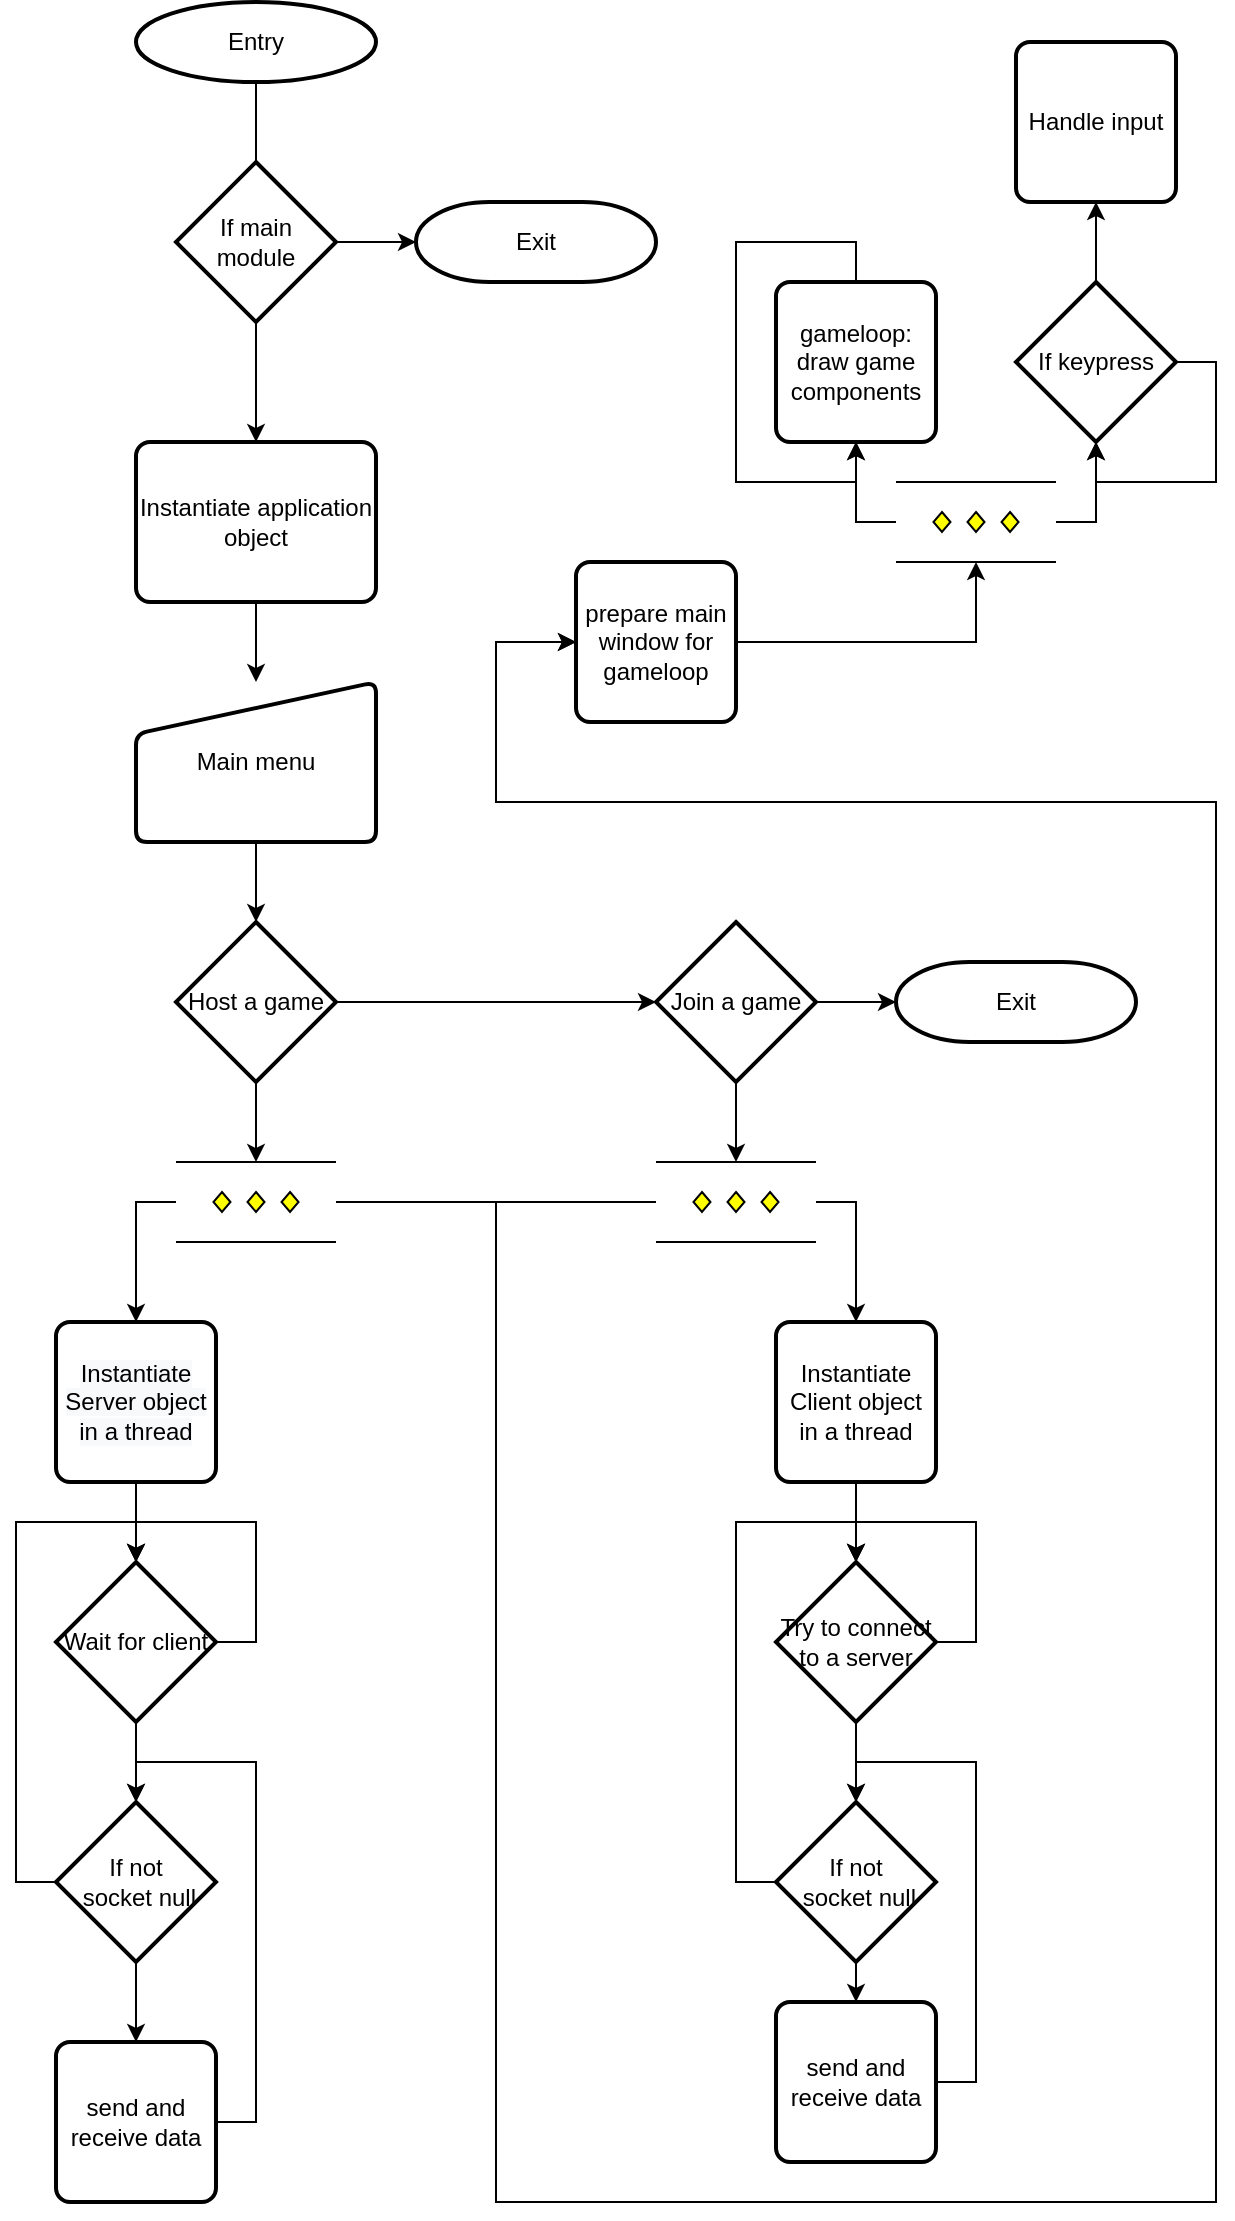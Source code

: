 <mxfile version="18.0.1" type="device"><diagram id="C5RBs43oDa-KdzZeNtuy" name="Page-1"><mxGraphModel dx="2188" dy="1318" grid="1" gridSize="10" guides="1" tooltips="1" connect="1" arrows="1" fold="1" page="1" pageScale="1" pageWidth="827" pageHeight="1169" math="0" shadow="0"><root><mxCell id="WIyWlLk6GJQsqaUBKTNV-0"/><mxCell id="WIyWlLk6GJQsqaUBKTNV-1" parent="WIyWlLk6GJQsqaUBKTNV-0"/><mxCell id="vn4T5cRfCdBUdh0lhl8w-9" style="edgeStyle=orthogonalEdgeStyle;rounded=0;orthogonalLoop=1;jettySize=auto;html=1;exitX=0.5;exitY=1;exitDx=0;exitDy=0;exitPerimeter=0;" edge="1" parent="WIyWlLk6GJQsqaUBKTNV-1" source="vn4T5cRfCdBUdh0lhl8w-8"><mxGeometry relative="1" as="geometry"><mxPoint x="140" y="160" as="targetPoint"/></mxGeometry></mxCell><mxCell id="vn4T5cRfCdBUdh0lhl8w-8" value="Entry" style="strokeWidth=2;html=1;shape=mxgraph.flowchart.start_1;whiteSpace=wrap;" vertex="1" parent="WIyWlLk6GJQsqaUBKTNV-1"><mxGeometry x="80" y="60" width="120" height="40" as="geometry"/></mxCell><mxCell id="vn4T5cRfCdBUdh0lhl8w-18" style="edgeStyle=orthogonalEdgeStyle;rounded=0;orthogonalLoop=1;jettySize=auto;html=1;exitX=0.5;exitY=1;exitDx=0;exitDy=0;exitPerimeter=0;entryX=0.5;entryY=0;entryDx=0;entryDy=0;" edge="1" parent="WIyWlLk6GJQsqaUBKTNV-1" source="vn4T5cRfCdBUdh0lhl8w-16" target="vn4T5cRfCdBUdh0lhl8w-17"><mxGeometry relative="1" as="geometry"/></mxCell><mxCell id="vn4T5cRfCdBUdh0lhl8w-20" style="edgeStyle=orthogonalEdgeStyle;rounded=0;orthogonalLoop=1;jettySize=auto;html=1;exitX=1;exitY=0.5;exitDx=0;exitDy=0;exitPerimeter=0;entryX=0;entryY=0.5;entryDx=0;entryDy=0;entryPerimeter=0;" edge="1" parent="WIyWlLk6GJQsqaUBKTNV-1" source="vn4T5cRfCdBUdh0lhl8w-16" target="vn4T5cRfCdBUdh0lhl8w-19"><mxGeometry relative="1" as="geometry"/></mxCell><mxCell id="vn4T5cRfCdBUdh0lhl8w-16" value="If main module" style="strokeWidth=2;html=1;shape=mxgraph.flowchart.decision;whiteSpace=wrap;" vertex="1" parent="WIyWlLk6GJQsqaUBKTNV-1"><mxGeometry x="100" y="140" width="80" height="80" as="geometry"/></mxCell><mxCell id="vn4T5cRfCdBUdh0lhl8w-22" style="edgeStyle=orthogonalEdgeStyle;rounded=0;orthogonalLoop=1;jettySize=auto;html=1;exitX=0.5;exitY=1;exitDx=0;exitDy=0;entryX=0.5;entryY=0;entryDx=0;entryDy=0;" edge="1" parent="WIyWlLk6GJQsqaUBKTNV-1" source="vn4T5cRfCdBUdh0lhl8w-17" target="vn4T5cRfCdBUdh0lhl8w-21"><mxGeometry relative="1" as="geometry"/></mxCell><mxCell id="vn4T5cRfCdBUdh0lhl8w-17" value="Instantiate application object" style="rounded=1;whiteSpace=wrap;html=1;absoluteArcSize=1;arcSize=14;strokeWidth=2;" vertex="1" parent="WIyWlLk6GJQsqaUBKTNV-1"><mxGeometry x="80" y="280" width="120" height="80" as="geometry"/></mxCell><mxCell id="vn4T5cRfCdBUdh0lhl8w-19" value="Exit" style="strokeWidth=2;html=1;shape=mxgraph.flowchart.terminator;whiteSpace=wrap;" vertex="1" parent="WIyWlLk6GJQsqaUBKTNV-1"><mxGeometry x="220" y="160" width="120" height="40" as="geometry"/></mxCell><mxCell id="vn4T5cRfCdBUdh0lhl8w-28" style="edgeStyle=orthogonalEdgeStyle;rounded=0;orthogonalLoop=1;jettySize=auto;html=1;exitX=0.5;exitY=1;exitDx=0;exitDy=0;entryX=0.5;entryY=0;entryDx=0;entryDy=0;entryPerimeter=0;" edge="1" parent="WIyWlLk6GJQsqaUBKTNV-1" source="vn4T5cRfCdBUdh0lhl8w-21" target="vn4T5cRfCdBUdh0lhl8w-23"><mxGeometry relative="1" as="geometry"/></mxCell><mxCell id="vn4T5cRfCdBUdh0lhl8w-21" value="Main menu" style="html=1;strokeWidth=2;shape=manualInput;whiteSpace=wrap;rounded=1;size=26;arcSize=11;" vertex="1" parent="WIyWlLk6GJQsqaUBKTNV-1"><mxGeometry x="80" y="400" width="120" height="80" as="geometry"/></mxCell><mxCell id="vn4T5cRfCdBUdh0lhl8w-25" value="" style="edgeStyle=orthogonalEdgeStyle;rounded=0;orthogonalLoop=1;jettySize=auto;html=1;" edge="1" parent="WIyWlLk6GJQsqaUBKTNV-1" source="vn4T5cRfCdBUdh0lhl8w-23" target="vn4T5cRfCdBUdh0lhl8w-24"><mxGeometry relative="1" as="geometry"/></mxCell><mxCell id="vn4T5cRfCdBUdh0lhl8w-45" style="edgeStyle=orthogonalEdgeStyle;rounded=0;orthogonalLoop=1;jettySize=auto;html=1;exitX=0.5;exitY=1;exitDx=0;exitDy=0;exitPerimeter=0;entryX=0.5;entryY=0;entryDx=0;entryDy=0;entryPerimeter=0;" edge="1" parent="WIyWlLk6GJQsqaUBKTNV-1" source="vn4T5cRfCdBUdh0lhl8w-23" target="vn4T5cRfCdBUdh0lhl8w-44"><mxGeometry relative="1" as="geometry"/></mxCell><mxCell id="vn4T5cRfCdBUdh0lhl8w-23" value="Host a game" style="strokeWidth=2;html=1;shape=mxgraph.flowchart.decision;whiteSpace=wrap;" vertex="1" parent="WIyWlLk6GJQsqaUBKTNV-1"><mxGeometry x="100" y="520" width="80" height="80" as="geometry"/></mxCell><mxCell id="vn4T5cRfCdBUdh0lhl8w-32" style="edgeStyle=orthogonalEdgeStyle;rounded=0;orthogonalLoop=1;jettySize=auto;html=1;exitX=1;exitY=0.5;exitDx=0;exitDy=0;exitPerimeter=0;entryX=0;entryY=0.5;entryDx=0;entryDy=0;entryPerimeter=0;" edge="1" parent="WIyWlLk6GJQsqaUBKTNV-1" source="vn4T5cRfCdBUdh0lhl8w-24" target="vn4T5cRfCdBUdh0lhl8w-30"><mxGeometry relative="1" as="geometry"/></mxCell><mxCell id="vn4T5cRfCdBUdh0lhl8w-39" style="edgeStyle=orthogonalEdgeStyle;rounded=0;orthogonalLoop=1;jettySize=auto;html=1;exitX=0.5;exitY=1;exitDx=0;exitDy=0;exitPerimeter=0;entryX=0.5;entryY=0;entryDx=0;entryDy=0;entryPerimeter=0;" edge="1" parent="WIyWlLk6GJQsqaUBKTNV-1" source="vn4T5cRfCdBUdh0lhl8w-24" target="vn4T5cRfCdBUdh0lhl8w-38"><mxGeometry relative="1" as="geometry"/></mxCell><mxCell id="vn4T5cRfCdBUdh0lhl8w-24" value="Join a game" style="strokeWidth=2;html=1;shape=mxgraph.flowchart.decision;whiteSpace=wrap;" vertex="1" parent="WIyWlLk6GJQsqaUBKTNV-1"><mxGeometry x="340" y="520" width="80" height="80" as="geometry"/></mxCell><mxCell id="vn4T5cRfCdBUdh0lhl8w-30" value="Exit" style="strokeWidth=2;html=1;shape=mxgraph.flowchart.terminator;whiteSpace=wrap;" vertex="1" parent="WIyWlLk6GJQsqaUBKTNV-1"><mxGeometry x="460" y="540" width="120" height="40" as="geometry"/></mxCell><mxCell id="vn4T5cRfCdBUdh0lhl8w-78" style="edgeStyle=orthogonalEdgeStyle;rounded=0;orthogonalLoop=1;jettySize=auto;html=1;exitX=1;exitY=0.5;exitDx=0;exitDy=0;entryX=0.5;entryY=1;entryDx=0;entryDy=0;entryPerimeter=0;" edge="1" parent="WIyWlLk6GJQsqaUBKTNV-1" source="vn4T5cRfCdBUdh0lhl8w-33" target="vn4T5cRfCdBUdh0lhl8w-70"><mxGeometry relative="1" as="geometry"/></mxCell><mxCell id="vn4T5cRfCdBUdh0lhl8w-33" value="prepare main window for gameloop" style="rounded=1;whiteSpace=wrap;html=1;absoluteArcSize=1;arcSize=14;strokeWidth=2;" vertex="1" parent="WIyWlLk6GJQsqaUBKTNV-1"><mxGeometry x="300" y="340" width="80" height="80" as="geometry"/></mxCell><mxCell id="vn4T5cRfCdBUdh0lhl8w-63" style="edgeStyle=orthogonalEdgeStyle;rounded=0;orthogonalLoop=1;jettySize=auto;html=1;exitX=1;exitY=0.5;exitDx=0;exitDy=0;exitPerimeter=0;entryX=0.5;entryY=0;entryDx=0;entryDy=0;" edge="1" parent="WIyWlLk6GJQsqaUBKTNV-1" source="vn4T5cRfCdBUdh0lhl8w-38" target="vn4T5cRfCdBUdh0lhl8w-40"><mxGeometry relative="1" as="geometry"/></mxCell><mxCell id="vn4T5cRfCdBUdh0lhl8w-85" style="edgeStyle=orthogonalEdgeStyle;rounded=0;orthogonalLoop=1;jettySize=auto;html=1;exitX=0;exitY=0.5;exitDx=0;exitDy=0;exitPerimeter=0;entryX=0;entryY=0.5;entryDx=0;entryDy=0;" edge="1" parent="WIyWlLk6GJQsqaUBKTNV-1" source="vn4T5cRfCdBUdh0lhl8w-38" target="vn4T5cRfCdBUdh0lhl8w-33"><mxGeometry relative="1" as="geometry"><Array as="points"><mxPoint x="260" y="660"/><mxPoint x="260" y="1160"/><mxPoint x="620" y="1160"/><mxPoint x="620" y="460"/><mxPoint x="260" y="460"/><mxPoint x="260" y="380"/></Array></mxGeometry></mxCell><mxCell id="vn4T5cRfCdBUdh0lhl8w-38" value="" style="verticalLabelPosition=bottom;verticalAlign=top;html=1;shape=mxgraph.flowchart.parallel_mode;pointerEvents=1" vertex="1" parent="WIyWlLk6GJQsqaUBKTNV-1"><mxGeometry x="340" y="640" width="80" height="40" as="geometry"/></mxCell><mxCell id="vn4T5cRfCdBUdh0lhl8w-64" style="edgeStyle=orthogonalEdgeStyle;rounded=0;orthogonalLoop=1;jettySize=auto;html=1;exitX=0.5;exitY=1;exitDx=0;exitDy=0;entryX=0.5;entryY=0;entryDx=0;entryDy=0;entryPerimeter=0;" edge="1" parent="WIyWlLk6GJQsqaUBKTNV-1" source="vn4T5cRfCdBUdh0lhl8w-40" target="vn4T5cRfCdBUdh0lhl8w-56"><mxGeometry relative="1" as="geometry"/></mxCell><mxCell id="vn4T5cRfCdBUdh0lhl8w-40" value="&lt;span style=&quot;&quot;&gt;Instantiate Client object in a thread&lt;/span&gt;" style="rounded=1;whiteSpace=wrap;html=1;absoluteArcSize=1;arcSize=14;strokeWidth=2;" vertex="1" parent="WIyWlLk6GJQsqaUBKTNV-1"><mxGeometry x="400" y="720" width="80" height="80" as="geometry"/></mxCell><mxCell id="vn4T5cRfCdBUdh0lhl8w-48" style="edgeStyle=orthogonalEdgeStyle;rounded=0;orthogonalLoop=1;jettySize=auto;html=1;exitX=0;exitY=0.5;exitDx=0;exitDy=0;exitPerimeter=0;entryX=0.5;entryY=0;entryDx=0;entryDy=0;" edge="1" parent="WIyWlLk6GJQsqaUBKTNV-1" source="vn4T5cRfCdBUdh0lhl8w-44" target="vn4T5cRfCdBUdh0lhl8w-47"><mxGeometry relative="1" as="geometry"/></mxCell><mxCell id="vn4T5cRfCdBUdh0lhl8w-76" style="edgeStyle=orthogonalEdgeStyle;rounded=0;orthogonalLoop=1;jettySize=auto;html=1;exitX=1;exitY=0.5;exitDx=0;exitDy=0;exitPerimeter=0;entryX=0;entryY=0.5;entryDx=0;entryDy=0;" edge="1" parent="WIyWlLk6GJQsqaUBKTNV-1" source="vn4T5cRfCdBUdh0lhl8w-44" target="vn4T5cRfCdBUdh0lhl8w-33"><mxGeometry relative="1" as="geometry"><mxPoint x="300" y="380" as="targetPoint"/><Array as="points"><mxPoint x="260" y="660"/><mxPoint x="260" y="1160"/><mxPoint x="620" y="1160"/><mxPoint x="620" y="460"/><mxPoint x="260" y="460"/><mxPoint x="260" y="380"/></Array></mxGeometry></mxCell><mxCell id="vn4T5cRfCdBUdh0lhl8w-44" value="" style="verticalLabelPosition=bottom;verticalAlign=top;html=1;shape=mxgraph.flowchart.parallel_mode;pointerEvents=1" vertex="1" parent="WIyWlLk6GJQsqaUBKTNV-1"><mxGeometry x="100" y="640" width="80" height="40" as="geometry"/></mxCell><mxCell id="vn4T5cRfCdBUdh0lhl8w-68" style="edgeStyle=orthogonalEdgeStyle;rounded=0;orthogonalLoop=1;jettySize=auto;html=1;exitX=0.5;exitY=1;exitDx=0;exitDy=0;entryX=0.5;entryY=0;entryDx=0;entryDy=0;entryPerimeter=0;" edge="1" parent="WIyWlLk6GJQsqaUBKTNV-1" source="vn4T5cRfCdBUdh0lhl8w-47" target="vn4T5cRfCdBUdh0lhl8w-67"><mxGeometry relative="1" as="geometry"/></mxCell><mxCell id="vn4T5cRfCdBUdh0lhl8w-47" value="&lt;span style=&quot;color: rgb(0, 0, 0); font-family: Helvetica; font-size: 12px; font-style: normal; font-variant-ligatures: normal; font-variant-caps: normal; font-weight: 400; letter-spacing: normal; orphans: 2; text-align: center; text-indent: 0px; text-transform: none; widows: 2; word-spacing: 0px; -webkit-text-stroke-width: 0px; background-color: rgb(248, 249, 250); text-decoration-thickness: initial; text-decoration-style: initial; text-decoration-color: initial; float: none; display: inline !important;&quot;&gt;Instantiate Server object in a thread&lt;/span&gt;" style="rounded=1;whiteSpace=wrap;html=1;absoluteArcSize=1;arcSize=14;strokeWidth=2;" vertex="1" parent="WIyWlLk6GJQsqaUBKTNV-1"><mxGeometry x="40" y="720" width="80" height="80" as="geometry"/></mxCell><mxCell id="vn4T5cRfCdBUdh0lhl8w-49" value="gameloop:&lt;br&gt;draw game components" style="rounded=1;whiteSpace=wrap;html=1;absoluteArcSize=1;arcSize=14;strokeWidth=2;" vertex="1" parent="WIyWlLk6GJQsqaUBKTNV-1"><mxGeometry x="400" y="200" width="80" height="80" as="geometry"/></mxCell><mxCell id="vn4T5cRfCdBUdh0lhl8w-96" style="edgeStyle=orthogonalEdgeStyle;rounded=0;orthogonalLoop=1;jettySize=auto;html=1;exitX=0.5;exitY=1;exitDx=0;exitDy=0;exitPerimeter=0;entryX=0.5;entryY=0;entryDx=0;entryDy=0;entryPerimeter=0;" edge="1" parent="WIyWlLk6GJQsqaUBKTNV-1" source="vn4T5cRfCdBUdh0lhl8w-56" target="vn4T5cRfCdBUdh0lhl8w-94"><mxGeometry relative="1" as="geometry"/></mxCell><mxCell id="vn4T5cRfCdBUdh0lhl8w-56" value="Try to connect to a server" style="strokeWidth=2;html=1;shape=mxgraph.flowchart.decision;whiteSpace=wrap;" vertex="1" parent="WIyWlLk6GJQsqaUBKTNV-1"><mxGeometry x="400" y="840" width="80" height="80" as="geometry"/></mxCell><mxCell id="vn4T5cRfCdBUdh0lhl8w-98" style="edgeStyle=orthogonalEdgeStyle;rounded=0;orthogonalLoop=1;jettySize=auto;html=1;exitX=1;exitY=0.5;exitDx=0;exitDy=0;entryX=0.5;entryY=0;entryDx=0;entryDy=0;entryPerimeter=0;" edge="1" parent="WIyWlLk6GJQsqaUBKTNV-1" source="vn4T5cRfCdBUdh0lhl8w-59" target="vn4T5cRfCdBUdh0lhl8w-94"><mxGeometry relative="1" as="geometry"/></mxCell><mxCell id="vn4T5cRfCdBUdh0lhl8w-59" value="&lt;span style=&quot;&quot;&gt;send and receive data&lt;/span&gt;" style="rounded=1;whiteSpace=wrap;html=1;absoluteArcSize=1;arcSize=14;strokeWidth=2;" vertex="1" parent="WIyWlLk6GJQsqaUBKTNV-1"><mxGeometry x="400" y="1060" width="80" height="80" as="geometry"/></mxCell><mxCell id="vn4T5cRfCdBUdh0lhl8w-65" style="edgeStyle=orthogonalEdgeStyle;rounded=0;orthogonalLoop=1;jettySize=auto;html=1;exitX=1;exitY=0.5;exitDx=0;exitDy=0;exitPerimeter=0;entryX=0.5;entryY=0;entryDx=0;entryDy=0;entryPerimeter=0;" edge="1" parent="WIyWlLk6GJQsqaUBKTNV-1" source="vn4T5cRfCdBUdh0lhl8w-56" target="vn4T5cRfCdBUdh0lhl8w-56"><mxGeometry relative="1" as="geometry"><Array as="points"><mxPoint x="500" y="880"/><mxPoint x="500" y="820"/><mxPoint x="440" y="820"/></Array></mxGeometry></mxCell><mxCell id="vn4T5cRfCdBUdh0lhl8w-89" style="edgeStyle=orthogonalEdgeStyle;rounded=0;orthogonalLoop=1;jettySize=auto;html=1;exitX=0.5;exitY=1;exitDx=0;exitDy=0;exitPerimeter=0;entryX=0.5;entryY=0;entryDx=0;entryDy=0;entryPerimeter=0;" edge="1" parent="WIyWlLk6GJQsqaUBKTNV-1" source="vn4T5cRfCdBUdh0lhl8w-67" target="vn4T5cRfCdBUdh0lhl8w-88"><mxGeometry relative="1" as="geometry"/></mxCell><mxCell id="vn4T5cRfCdBUdh0lhl8w-67" value="Wait for client" style="strokeWidth=2;html=1;shape=mxgraph.flowchart.decision;whiteSpace=wrap;" vertex="1" parent="WIyWlLk6GJQsqaUBKTNV-1"><mxGeometry x="40" y="840" width="80" height="80" as="geometry"/></mxCell><mxCell id="vn4T5cRfCdBUdh0lhl8w-69" style="edgeStyle=orthogonalEdgeStyle;rounded=0;orthogonalLoop=1;jettySize=auto;html=1;exitX=1;exitY=0.5;exitDx=0;exitDy=0;exitPerimeter=0;entryX=0.5;entryY=0;entryDx=0;entryDy=0;entryPerimeter=0;" edge="1" parent="WIyWlLk6GJQsqaUBKTNV-1" source="vn4T5cRfCdBUdh0lhl8w-67" target="vn4T5cRfCdBUdh0lhl8w-67"><mxGeometry relative="1" as="geometry"><Array as="points"><mxPoint x="140" y="880"/><mxPoint x="140" y="820"/><mxPoint x="80" y="820"/></Array></mxGeometry></mxCell><mxCell id="vn4T5cRfCdBUdh0lhl8w-79" style="edgeStyle=orthogonalEdgeStyle;rounded=0;orthogonalLoop=1;jettySize=auto;html=1;exitX=0;exitY=0.5;exitDx=0;exitDy=0;exitPerimeter=0;entryX=0.5;entryY=1;entryDx=0;entryDy=0;" edge="1" parent="WIyWlLk6GJQsqaUBKTNV-1" source="vn4T5cRfCdBUdh0lhl8w-70" target="vn4T5cRfCdBUdh0lhl8w-49"><mxGeometry relative="1" as="geometry"/></mxCell><mxCell id="vn4T5cRfCdBUdh0lhl8w-82" style="edgeStyle=orthogonalEdgeStyle;rounded=0;orthogonalLoop=1;jettySize=auto;html=1;exitX=1;exitY=0.5;exitDx=0;exitDy=0;exitPerimeter=0;entryX=0.5;entryY=1;entryDx=0;entryDy=0;entryPerimeter=0;" edge="1" parent="WIyWlLk6GJQsqaUBKTNV-1" source="vn4T5cRfCdBUdh0lhl8w-70" target="vn4T5cRfCdBUdh0lhl8w-81"><mxGeometry relative="1" as="geometry"/></mxCell><mxCell id="vn4T5cRfCdBUdh0lhl8w-70" value="" style="verticalLabelPosition=bottom;verticalAlign=top;html=1;shape=mxgraph.flowchart.parallel_mode;pointerEvents=1" vertex="1" parent="WIyWlLk6GJQsqaUBKTNV-1"><mxGeometry x="460" y="300" width="80" height="40" as="geometry"/></mxCell><mxCell id="vn4T5cRfCdBUdh0lhl8w-74" value="Handle input" style="rounded=1;whiteSpace=wrap;html=1;absoluteArcSize=1;arcSize=14;strokeWidth=2;" vertex="1" parent="WIyWlLk6GJQsqaUBKTNV-1"><mxGeometry x="520" y="80" width="80" height="80" as="geometry"/></mxCell><mxCell id="vn4T5cRfCdBUdh0lhl8w-80" style="edgeStyle=orthogonalEdgeStyle;rounded=0;orthogonalLoop=1;jettySize=auto;html=1;exitX=0.5;exitY=0;exitDx=0;exitDy=0;entryX=0.5;entryY=1;entryDx=0;entryDy=0;" edge="1" parent="WIyWlLk6GJQsqaUBKTNV-1" source="vn4T5cRfCdBUdh0lhl8w-49" target="vn4T5cRfCdBUdh0lhl8w-49"><mxGeometry relative="1" as="geometry"><Array as="points"><mxPoint x="440" y="180"/><mxPoint x="380" y="180"/><mxPoint x="380" y="300"/><mxPoint x="440" y="300"/></Array></mxGeometry></mxCell><mxCell id="vn4T5cRfCdBUdh0lhl8w-83" style="edgeStyle=orthogonalEdgeStyle;rounded=0;orthogonalLoop=1;jettySize=auto;html=1;exitX=0.5;exitY=0;exitDx=0;exitDy=0;exitPerimeter=0;entryX=0.5;entryY=1;entryDx=0;entryDy=0;" edge="1" parent="WIyWlLk6GJQsqaUBKTNV-1" source="vn4T5cRfCdBUdh0lhl8w-81" target="vn4T5cRfCdBUdh0lhl8w-74"><mxGeometry relative="1" as="geometry"/></mxCell><mxCell id="vn4T5cRfCdBUdh0lhl8w-81" value="If keypress" style="strokeWidth=2;html=1;shape=mxgraph.flowchart.decision;whiteSpace=wrap;" vertex="1" parent="WIyWlLk6GJQsqaUBKTNV-1"><mxGeometry x="520" y="200" width="80" height="80" as="geometry"/></mxCell><mxCell id="vn4T5cRfCdBUdh0lhl8w-84" style="edgeStyle=orthogonalEdgeStyle;rounded=0;orthogonalLoop=1;jettySize=auto;html=1;exitX=1;exitY=0.5;exitDx=0;exitDy=0;exitPerimeter=0;entryX=0.5;entryY=1;entryDx=0;entryDy=0;entryPerimeter=0;" edge="1" parent="WIyWlLk6GJQsqaUBKTNV-1" source="vn4T5cRfCdBUdh0lhl8w-81" target="vn4T5cRfCdBUdh0lhl8w-81"><mxGeometry relative="1" as="geometry"/></mxCell><mxCell id="vn4T5cRfCdBUdh0lhl8w-93" style="edgeStyle=orthogonalEdgeStyle;rounded=0;orthogonalLoop=1;jettySize=auto;html=1;exitX=1;exitY=0.5;exitDx=0;exitDy=0;entryX=0.5;entryY=0;entryDx=0;entryDy=0;entryPerimeter=0;" edge="1" parent="WIyWlLk6GJQsqaUBKTNV-1" source="vn4T5cRfCdBUdh0lhl8w-86" target="vn4T5cRfCdBUdh0lhl8w-88"><mxGeometry relative="1" as="geometry"/></mxCell><mxCell id="vn4T5cRfCdBUdh0lhl8w-86" value="send and receive data" style="rounded=1;whiteSpace=wrap;html=1;absoluteArcSize=1;arcSize=14;strokeWidth=2;" vertex="1" parent="WIyWlLk6GJQsqaUBKTNV-1"><mxGeometry x="40" y="1080" width="80" height="80" as="geometry"/></mxCell><mxCell id="vn4T5cRfCdBUdh0lhl8w-90" style="edgeStyle=orthogonalEdgeStyle;rounded=0;orthogonalLoop=1;jettySize=auto;html=1;exitX=0.5;exitY=1;exitDx=0;exitDy=0;exitPerimeter=0;entryX=0.5;entryY=0;entryDx=0;entryDy=0;" edge="1" parent="WIyWlLk6GJQsqaUBKTNV-1" source="vn4T5cRfCdBUdh0lhl8w-88" target="vn4T5cRfCdBUdh0lhl8w-86"><mxGeometry relative="1" as="geometry"/></mxCell><mxCell id="vn4T5cRfCdBUdh0lhl8w-92" style="edgeStyle=orthogonalEdgeStyle;rounded=0;orthogonalLoop=1;jettySize=auto;html=1;exitX=0;exitY=0.5;exitDx=0;exitDy=0;exitPerimeter=0;entryX=0.5;entryY=0;entryDx=0;entryDy=0;entryPerimeter=0;" edge="1" parent="WIyWlLk6GJQsqaUBKTNV-1" source="vn4T5cRfCdBUdh0lhl8w-88" target="vn4T5cRfCdBUdh0lhl8w-67"><mxGeometry relative="1" as="geometry"><Array as="points"><mxPoint x="20" y="1000"/><mxPoint x="20" y="820"/><mxPoint x="80" y="820"/></Array></mxGeometry></mxCell><mxCell id="vn4T5cRfCdBUdh0lhl8w-88" value="If not&lt;br&gt;&amp;nbsp;socket null" style="strokeWidth=2;html=1;shape=mxgraph.flowchart.decision;whiteSpace=wrap;" vertex="1" parent="WIyWlLk6GJQsqaUBKTNV-1"><mxGeometry x="40" y="960" width="80" height="80" as="geometry"/></mxCell><mxCell id="vn4T5cRfCdBUdh0lhl8w-95" style="edgeStyle=orthogonalEdgeStyle;rounded=0;orthogonalLoop=1;jettySize=auto;html=1;exitX=0.5;exitY=1;exitDx=0;exitDy=0;exitPerimeter=0;entryX=0.5;entryY=0;entryDx=0;entryDy=0;" edge="1" parent="WIyWlLk6GJQsqaUBKTNV-1" source="vn4T5cRfCdBUdh0lhl8w-94" target="vn4T5cRfCdBUdh0lhl8w-59"><mxGeometry relative="1" as="geometry"/></mxCell><mxCell id="vn4T5cRfCdBUdh0lhl8w-97" style="edgeStyle=orthogonalEdgeStyle;rounded=0;orthogonalLoop=1;jettySize=auto;html=1;exitX=0;exitY=0.5;exitDx=0;exitDy=0;exitPerimeter=0;entryX=0.5;entryY=0;entryDx=0;entryDy=0;entryPerimeter=0;" edge="1" parent="WIyWlLk6GJQsqaUBKTNV-1" source="vn4T5cRfCdBUdh0lhl8w-94" target="vn4T5cRfCdBUdh0lhl8w-56"><mxGeometry relative="1" as="geometry"><Array as="points"><mxPoint x="380" y="1000"/><mxPoint x="380" y="820"/><mxPoint x="440" y="820"/></Array></mxGeometry></mxCell><mxCell id="vn4T5cRfCdBUdh0lhl8w-94" value="If not&lt;br&gt;&amp;nbsp;socket null" style="strokeWidth=2;html=1;shape=mxgraph.flowchart.decision;whiteSpace=wrap;" vertex="1" parent="WIyWlLk6GJQsqaUBKTNV-1"><mxGeometry x="400" y="960" width="80" height="80" as="geometry"/></mxCell></root></mxGraphModel></diagram></mxfile>